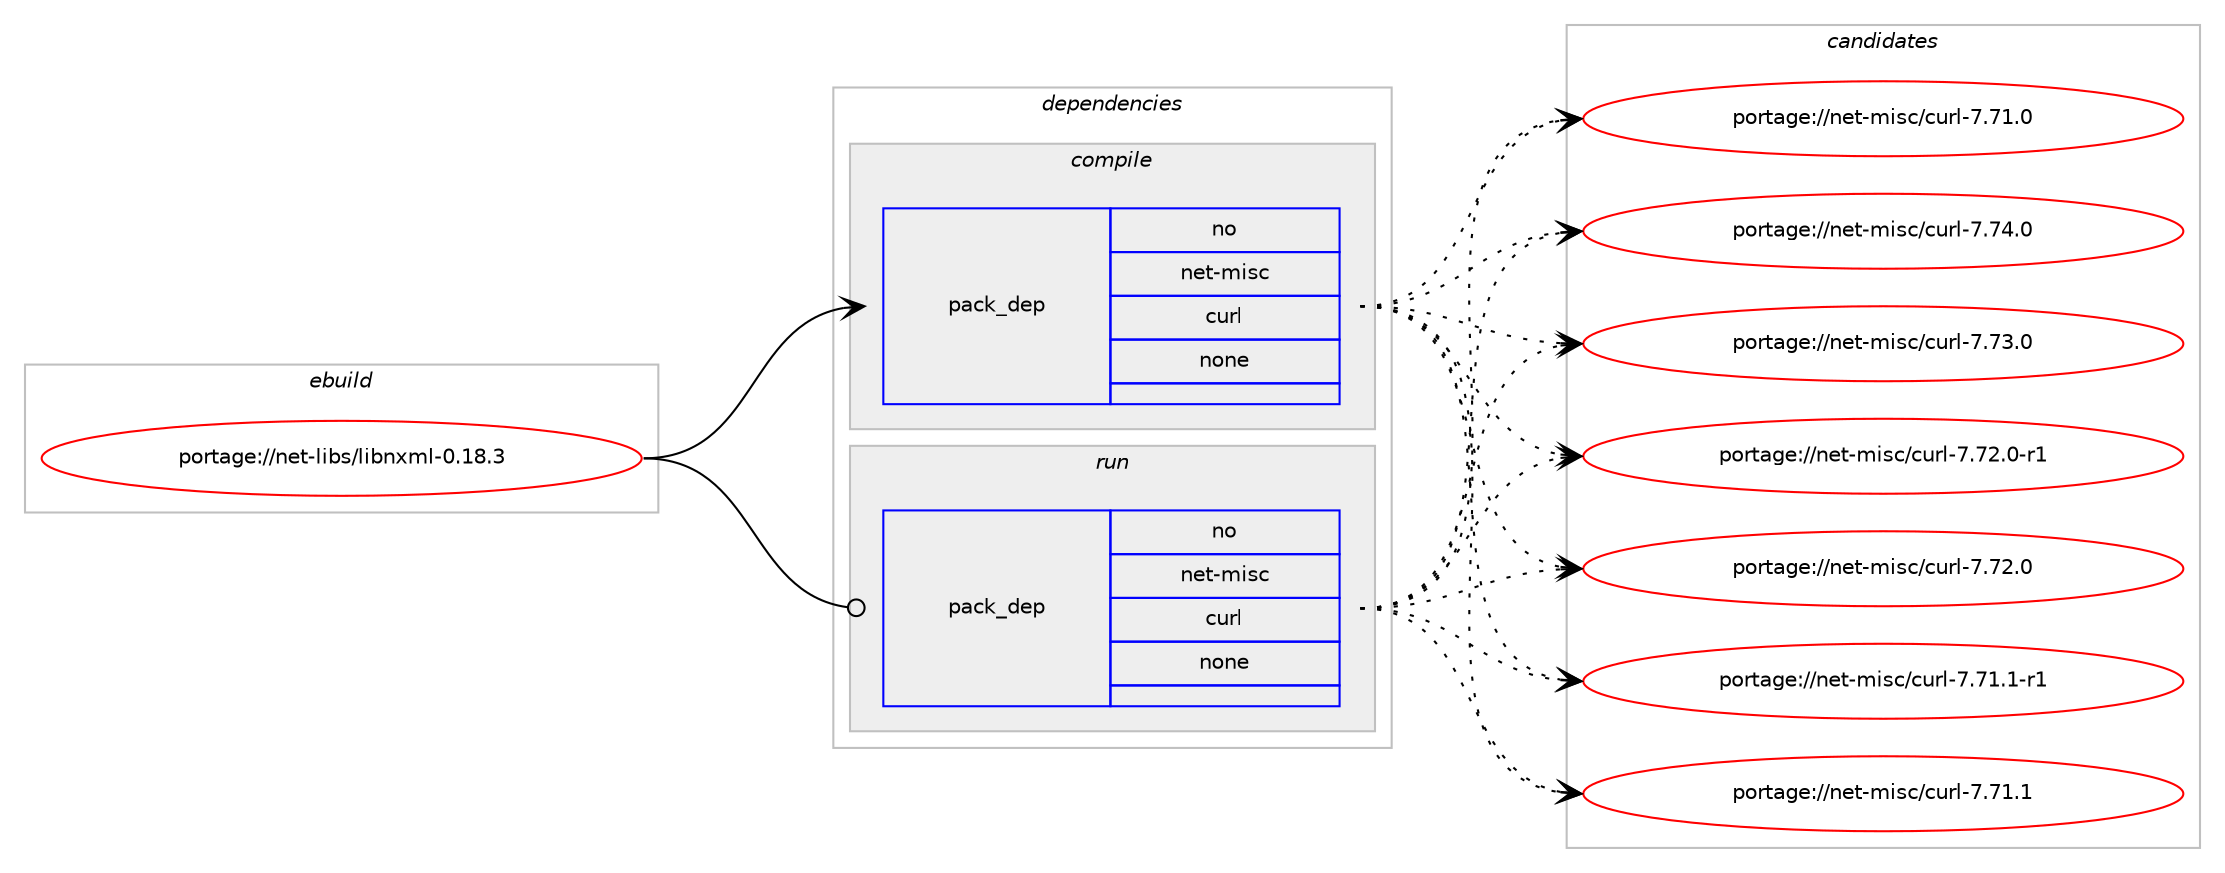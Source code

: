 digraph prolog {

# *************
# Graph options
# *************

newrank=true;
concentrate=true;
compound=true;
graph [rankdir=LR,fontname=Helvetica,fontsize=10,ranksep=1.5];#, ranksep=2.5, nodesep=0.2];
edge  [arrowhead=vee];
node  [fontname=Helvetica,fontsize=10];

# **********
# The ebuild
# **********

subgraph cluster_leftcol {
color=gray;
rank=same;
label=<<i>ebuild</i>>;
id [label="portage://net-libs/libnxml-0.18.3", color=red, width=4, href="../net-libs/libnxml-0.18.3.svg"];
}

# ****************
# The dependencies
# ****************

subgraph cluster_midcol {
color=gray;
label=<<i>dependencies</i>>;
subgraph cluster_compile {
fillcolor="#eeeeee";
style=filled;
label=<<i>compile</i>>;
subgraph pack2541 {
dependency3167 [label=<<TABLE BORDER="0" CELLBORDER="1" CELLSPACING="0" CELLPADDING="4" WIDTH="220"><TR><TD ROWSPAN="6" CELLPADDING="30">pack_dep</TD></TR><TR><TD WIDTH="110">no</TD></TR><TR><TD>net-misc</TD></TR><TR><TD>curl</TD></TR><TR><TD>none</TD></TR><TR><TD></TD></TR></TABLE>>, shape=none, color=blue];
}
id:e -> dependency3167:w [weight=20,style="solid",arrowhead="vee"];
}
subgraph cluster_compileandrun {
fillcolor="#eeeeee";
style=filled;
label=<<i>compile and run</i>>;
}
subgraph cluster_run {
fillcolor="#eeeeee";
style=filled;
label=<<i>run</i>>;
subgraph pack2542 {
dependency3168 [label=<<TABLE BORDER="0" CELLBORDER="1" CELLSPACING="0" CELLPADDING="4" WIDTH="220"><TR><TD ROWSPAN="6" CELLPADDING="30">pack_dep</TD></TR><TR><TD WIDTH="110">no</TD></TR><TR><TD>net-misc</TD></TR><TR><TD>curl</TD></TR><TR><TD>none</TD></TR><TR><TD></TD></TR></TABLE>>, shape=none, color=blue];
}
id:e -> dependency3168:w [weight=20,style="solid",arrowhead="odot"];
}
}

# **************
# The candidates
# **************

subgraph cluster_choices {
rank=same;
color=gray;
label=<<i>candidates</i>>;

subgraph choice2541 {
color=black;
nodesep=1;
choice1101011164510910511599479911711410845554655524648 [label="portage://net-misc/curl-7.74.0", color=red, width=4,href="../net-misc/curl-7.74.0.svg"];
choice1101011164510910511599479911711410845554655514648 [label="portage://net-misc/curl-7.73.0", color=red, width=4,href="../net-misc/curl-7.73.0.svg"];
choice11010111645109105115994799117114108455546555046484511449 [label="portage://net-misc/curl-7.72.0-r1", color=red, width=4,href="../net-misc/curl-7.72.0-r1.svg"];
choice1101011164510910511599479911711410845554655504648 [label="portage://net-misc/curl-7.72.0", color=red, width=4,href="../net-misc/curl-7.72.0.svg"];
choice11010111645109105115994799117114108455546554946494511449 [label="portage://net-misc/curl-7.71.1-r1", color=red, width=4,href="../net-misc/curl-7.71.1-r1.svg"];
choice1101011164510910511599479911711410845554655494649 [label="portage://net-misc/curl-7.71.1", color=red, width=4,href="../net-misc/curl-7.71.1.svg"];
choice1101011164510910511599479911711410845554655494648 [label="portage://net-misc/curl-7.71.0", color=red, width=4,href="../net-misc/curl-7.71.0.svg"];
dependency3167:e -> choice1101011164510910511599479911711410845554655524648:w [style=dotted,weight="100"];
dependency3167:e -> choice1101011164510910511599479911711410845554655514648:w [style=dotted,weight="100"];
dependency3167:e -> choice11010111645109105115994799117114108455546555046484511449:w [style=dotted,weight="100"];
dependency3167:e -> choice1101011164510910511599479911711410845554655504648:w [style=dotted,weight="100"];
dependency3167:e -> choice11010111645109105115994799117114108455546554946494511449:w [style=dotted,weight="100"];
dependency3167:e -> choice1101011164510910511599479911711410845554655494649:w [style=dotted,weight="100"];
dependency3167:e -> choice1101011164510910511599479911711410845554655494648:w [style=dotted,weight="100"];
}
subgraph choice2542 {
color=black;
nodesep=1;
choice1101011164510910511599479911711410845554655524648 [label="portage://net-misc/curl-7.74.0", color=red, width=4,href="../net-misc/curl-7.74.0.svg"];
choice1101011164510910511599479911711410845554655514648 [label="portage://net-misc/curl-7.73.0", color=red, width=4,href="../net-misc/curl-7.73.0.svg"];
choice11010111645109105115994799117114108455546555046484511449 [label="portage://net-misc/curl-7.72.0-r1", color=red, width=4,href="../net-misc/curl-7.72.0-r1.svg"];
choice1101011164510910511599479911711410845554655504648 [label="portage://net-misc/curl-7.72.0", color=red, width=4,href="../net-misc/curl-7.72.0.svg"];
choice11010111645109105115994799117114108455546554946494511449 [label="portage://net-misc/curl-7.71.1-r1", color=red, width=4,href="../net-misc/curl-7.71.1-r1.svg"];
choice1101011164510910511599479911711410845554655494649 [label="portage://net-misc/curl-7.71.1", color=red, width=4,href="../net-misc/curl-7.71.1.svg"];
choice1101011164510910511599479911711410845554655494648 [label="portage://net-misc/curl-7.71.0", color=red, width=4,href="../net-misc/curl-7.71.0.svg"];
dependency3168:e -> choice1101011164510910511599479911711410845554655524648:w [style=dotted,weight="100"];
dependency3168:e -> choice1101011164510910511599479911711410845554655514648:w [style=dotted,weight="100"];
dependency3168:e -> choice11010111645109105115994799117114108455546555046484511449:w [style=dotted,weight="100"];
dependency3168:e -> choice1101011164510910511599479911711410845554655504648:w [style=dotted,weight="100"];
dependency3168:e -> choice11010111645109105115994799117114108455546554946494511449:w [style=dotted,weight="100"];
dependency3168:e -> choice1101011164510910511599479911711410845554655494649:w [style=dotted,weight="100"];
dependency3168:e -> choice1101011164510910511599479911711410845554655494648:w [style=dotted,weight="100"];
}
}

}
